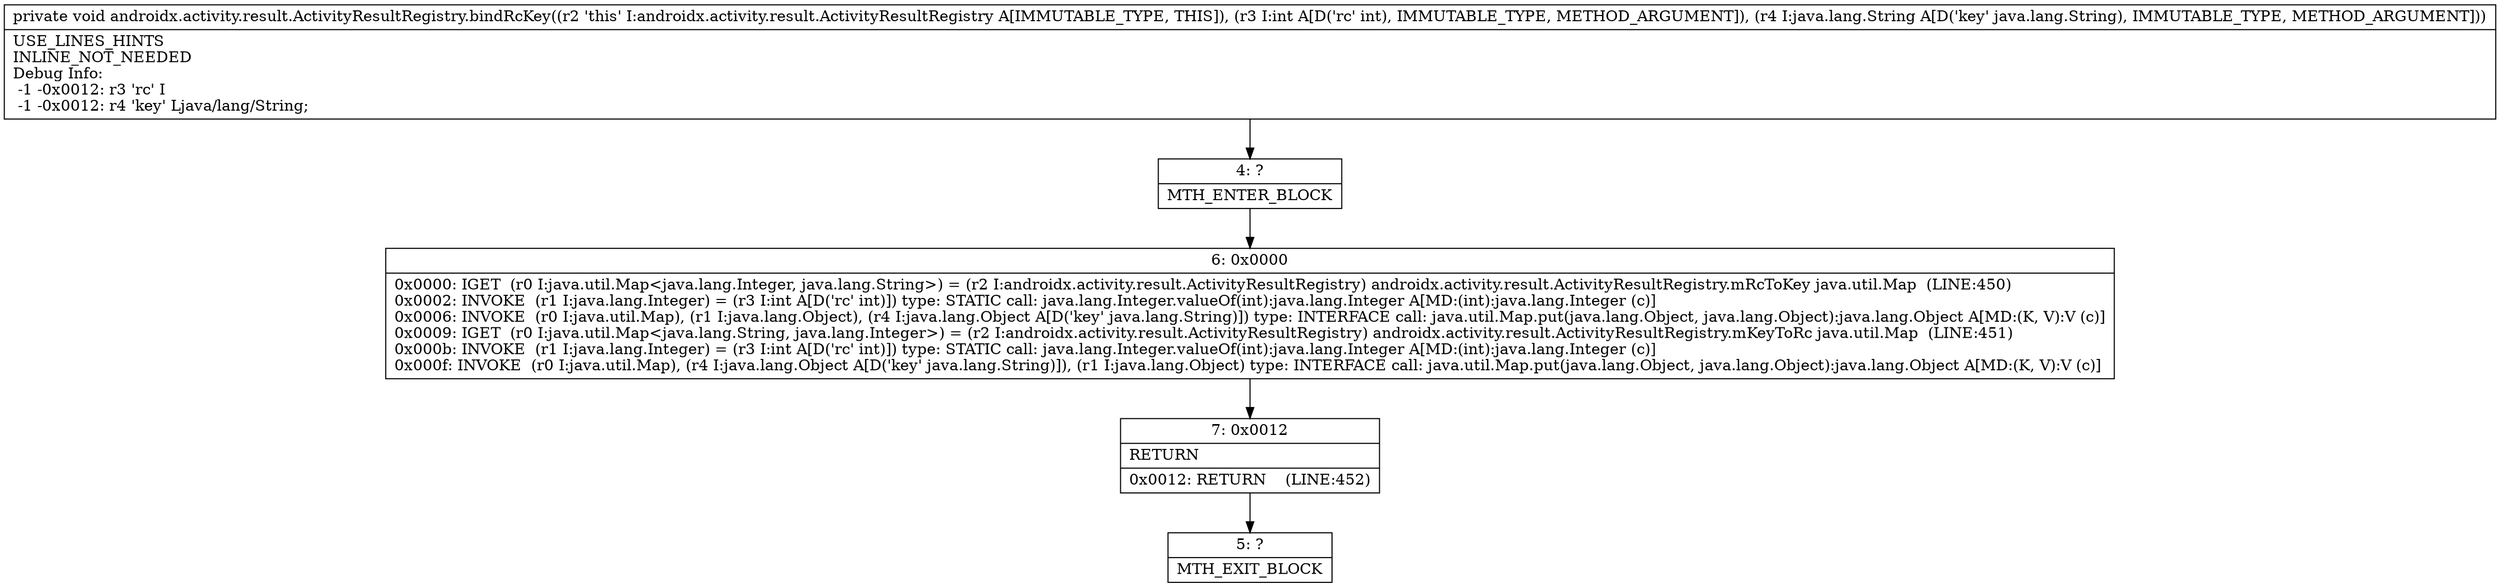 digraph "CFG forandroidx.activity.result.ActivityResultRegistry.bindRcKey(ILjava\/lang\/String;)V" {
Node_4 [shape=record,label="{4\:\ ?|MTH_ENTER_BLOCK\l}"];
Node_6 [shape=record,label="{6\:\ 0x0000|0x0000: IGET  (r0 I:java.util.Map\<java.lang.Integer, java.lang.String\>) = (r2 I:androidx.activity.result.ActivityResultRegistry) androidx.activity.result.ActivityResultRegistry.mRcToKey java.util.Map  (LINE:450)\l0x0002: INVOKE  (r1 I:java.lang.Integer) = (r3 I:int A[D('rc' int)]) type: STATIC call: java.lang.Integer.valueOf(int):java.lang.Integer A[MD:(int):java.lang.Integer (c)]\l0x0006: INVOKE  (r0 I:java.util.Map), (r1 I:java.lang.Object), (r4 I:java.lang.Object A[D('key' java.lang.String)]) type: INTERFACE call: java.util.Map.put(java.lang.Object, java.lang.Object):java.lang.Object A[MD:(K, V):V (c)]\l0x0009: IGET  (r0 I:java.util.Map\<java.lang.String, java.lang.Integer\>) = (r2 I:androidx.activity.result.ActivityResultRegistry) androidx.activity.result.ActivityResultRegistry.mKeyToRc java.util.Map  (LINE:451)\l0x000b: INVOKE  (r1 I:java.lang.Integer) = (r3 I:int A[D('rc' int)]) type: STATIC call: java.lang.Integer.valueOf(int):java.lang.Integer A[MD:(int):java.lang.Integer (c)]\l0x000f: INVOKE  (r0 I:java.util.Map), (r4 I:java.lang.Object A[D('key' java.lang.String)]), (r1 I:java.lang.Object) type: INTERFACE call: java.util.Map.put(java.lang.Object, java.lang.Object):java.lang.Object A[MD:(K, V):V (c)]\l}"];
Node_7 [shape=record,label="{7\:\ 0x0012|RETURN\l|0x0012: RETURN    (LINE:452)\l}"];
Node_5 [shape=record,label="{5\:\ ?|MTH_EXIT_BLOCK\l}"];
MethodNode[shape=record,label="{private void androidx.activity.result.ActivityResultRegistry.bindRcKey((r2 'this' I:androidx.activity.result.ActivityResultRegistry A[IMMUTABLE_TYPE, THIS]), (r3 I:int A[D('rc' int), IMMUTABLE_TYPE, METHOD_ARGUMENT]), (r4 I:java.lang.String A[D('key' java.lang.String), IMMUTABLE_TYPE, METHOD_ARGUMENT]))  | USE_LINES_HINTS\lINLINE_NOT_NEEDED\lDebug Info:\l  \-1 \-0x0012: r3 'rc' I\l  \-1 \-0x0012: r4 'key' Ljava\/lang\/String;\l}"];
MethodNode -> Node_4;Node_4 -> Node_6;
Node_6 -> Node_7;
Node_7 -> Node_5;
}

